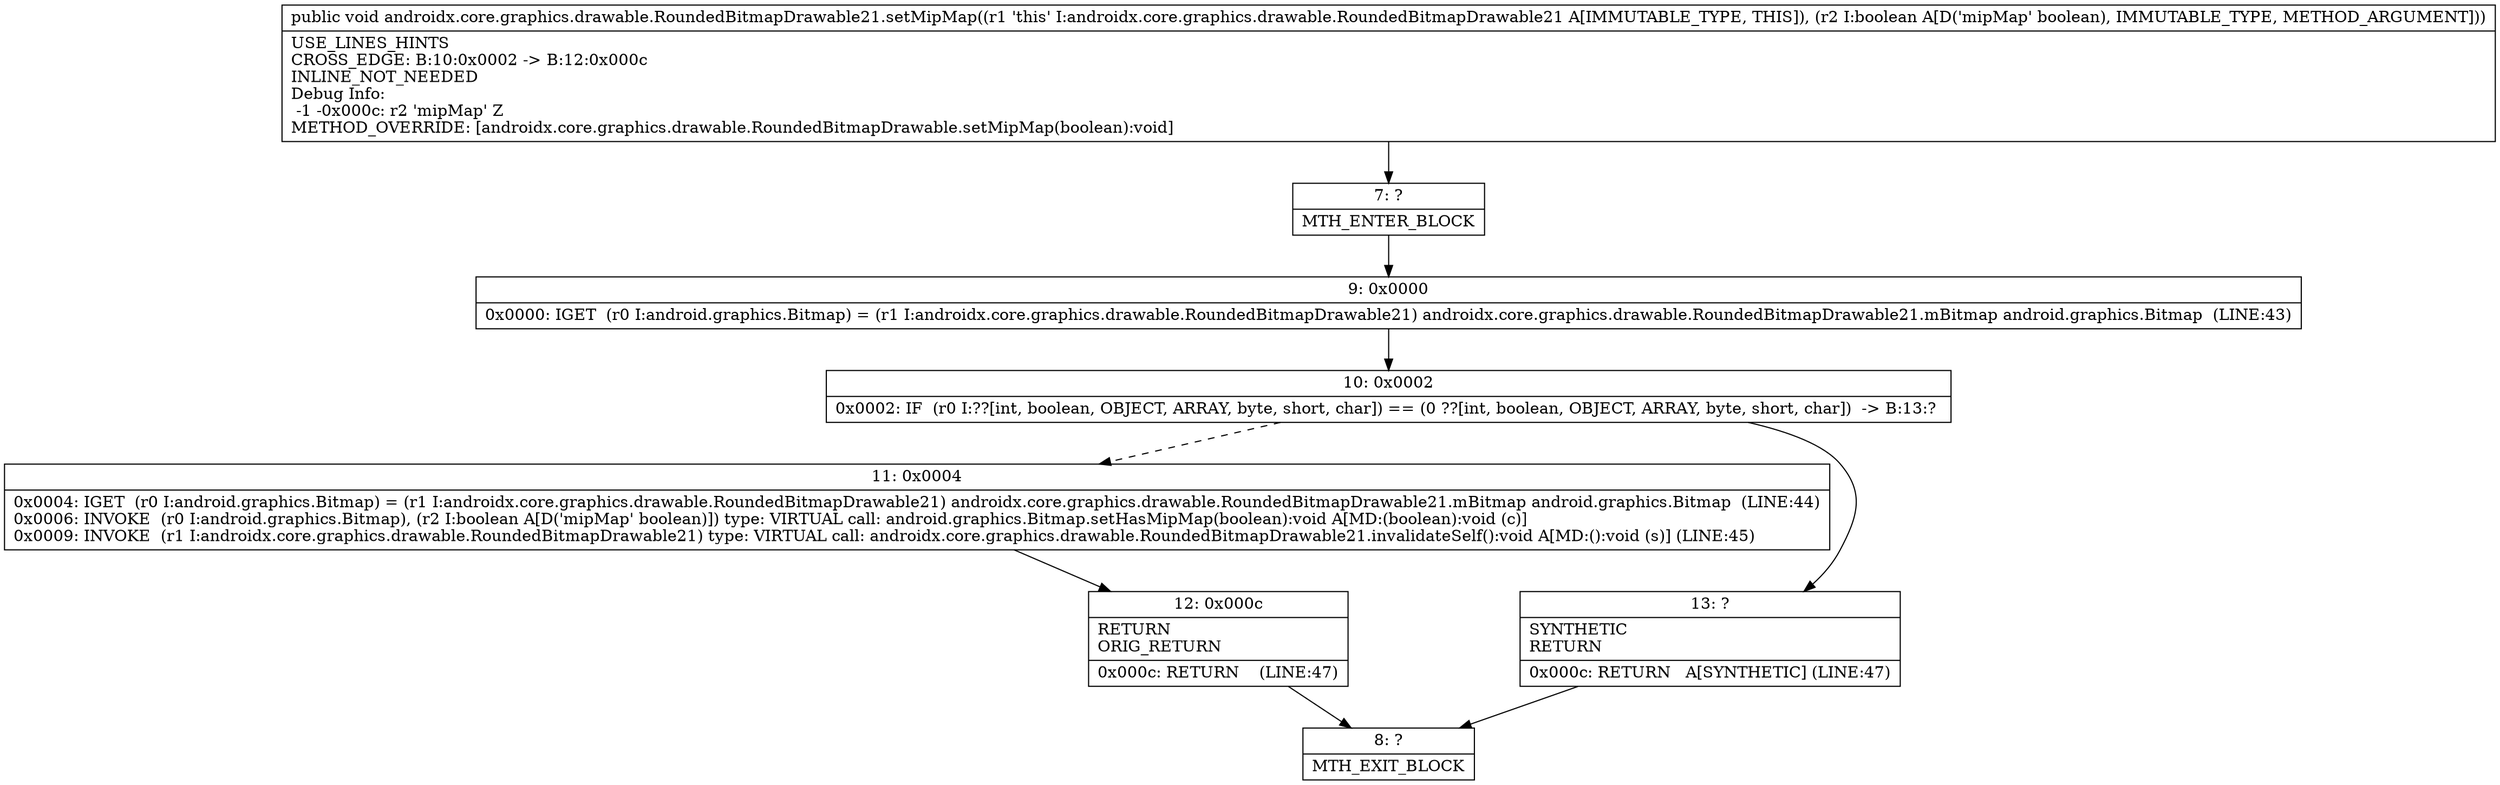 digraph "CFG forandroidx.core.graphics.drawable.RoundedBitmapDrawable21.setMipMap(Z)V" {
Node_7 [shape=record,label="{7\:\ ?|MTH_ENTER_BLOCK\l}"];
Node_9 [shape=record,label="{9\:\ 0x0000|0x0000: IGET  (r0 I:android.graphics.Bitmap) = (r1 I:androidx.core.graphics.drawable.RoundedBitmapDrawable21) androidx.core.graphics.drawable.RoundedBitmapDrawable21.mBitmap android.graphics.Bitmap  (LINE:43)\l}"];
Node_10 [shape=record,label="{10\:\ 0x0002|0x0002: IF  (r0 I:??[int, boolean, OBJECT, ARRAY, byte, short, char]) == (0 ??[int, boolean, OBJECT, ARRAY, byte, short, char])  \-\> B:13:? \l}"];
Node_11 [shape=record,label="{11\:\ 0x0004|0x0004: IGET  (r0 I:android.graphics.Bitmap) = (r1 I:androidx.core.graphics.drawable.RoundedBitmapDrawable21) androidx.core.graphics.drawable.RoundedBitmapDrawable21.mBitmap android.graphics.Bitmap  (LINE:44)\l0x0006: INVOKE  (r0 I:android.graphics.Bitmap), (r2 I:boolean A[D('mipMap' boolean)]) type: VIRTUAL call: android.graphics.Bitmap.setHasMipMap(boolean):void A[MD:(boolean):void (c)]\l0x0009: INVOKE  (r1 I:androidx.core.graphics.drawable.RoundedBitmapDrawable21) type: VIRTUAL call: androidx.core.graphics.drawable.RoundedBitmapDrawable21.invalidateSelf():void A[MD:():void (s)] (LINE:45)\l}"];
Node_12 [shape=record,label="{12\:\ 0x000c|RETURN\lORIG_RETURN\l|0x000c: RETURN    (LINE:47)\l}"];
Node_8 [shape=record,label="{8\:\ ?|MTH_EXIT_BLOCK\l}"];
Node_13 [shape=record,label="{13\:\ ?|SYNTHETIC\lRETURN\l|0x000c: RETURN   A[SYNTHETIC] (LINE:47)\l}"];
MethodNode[shape=record,label="{public void androidx.core.graphics.drawable.RoundedBitmapDrawable21.setMipMap((r1 'this' I:androidx.core.graphics.drawable.RoundedBitmapDrawable21 A[IMMUTABLE_TYPE, THIS]), (r2 I:boolean A[D('mipMap' boolean), IMMUTABLE_TYPE, METHOD_ARGUMENT]))  | USE_LINES_HINTS\lCROSS_EDGE: B:10:0x0002 \-\> B:12:0x000c\lINLINE_NOT_NEEDED\lDebug Info:\l  \-1 \-0x000c: r2 'mipMap' Z\lMETHOD_OVERRIDE: [androidx.core.graphics.drawable.RoundedBitmapDrawable.setMipMap(boolean):void]\l}"];
MethodNode -> Node_7;Node_7 -> Node_9;
Node_9 -> Node_10;
Node_10 -> Node_11[style=dashed];
Node_10 -> Node_13;
Node_11 -> Node_12;
Node_12 -> Node_8;
Node_13 -> Node_8;
}

